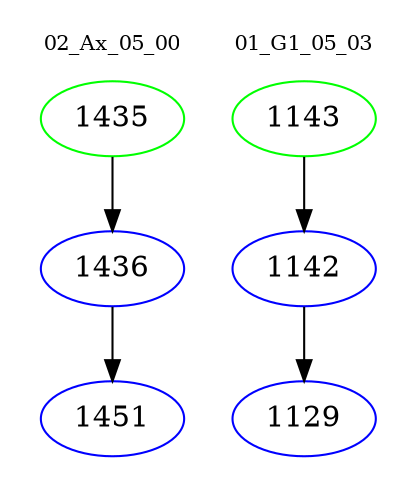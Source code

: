 digraph{
subgraph cluster_0 {
color = white
label = "02_Ax_05_00";
fontsize=10;
T0_1435 [label="1435", color="green"]
T0_1435 -> T0_1436 [color="black"]
T0_1436 [label="1436", color="blue"]
T0_1436 -> T0_1451 [color="black"]
T0_1451 [label="1451", color="blue"]
}
subgraph cluster_1 {
color = white
label = "01_G1_05_03";
fontsize=10;
T1_1143 [label="1143", color="green"]
T1_1143 -> T1_1142 [color="black"]
T1_1142 [label="1142", color="blue"]
T1_1142 -> T1_1129 [color="black"]
T1_1129 [label="1129", color="blue"]
}
}
